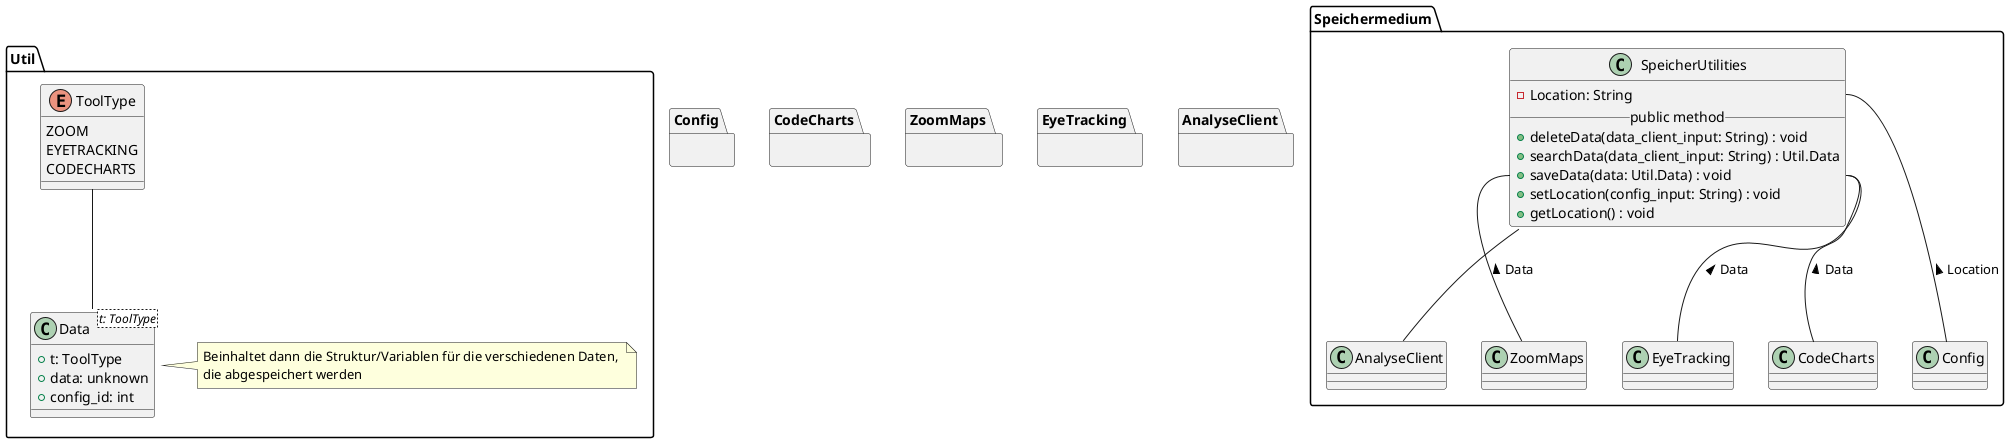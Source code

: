 @startuml speichermedium
' === Speichermedium ===
package Speichermedium {
      ' SpeicherUtilities
      class SpeicherUtilities {
         - Location: String
         __public method__
         + deleteData(data_client_input: String) : void
         + searchData(data_client_input: String) : Util.Data
         + saveData(data: Util.Data) : void
         + setLocation(config_input: String) : void
         + getLocation() : void
     }

      

     ' Andere Module
     SpeicherUtilities::Location -- Config : < Location
     SpeicherUtilities::saveData -- CodeCharts : < Data
     SpeicherUtilities::saveData -- ZoomMaps : < Data
     SpeicherUtilities::saveData -- EyeTracking : < Data
     SpeicherUtilities -- AnalyseClient
}

package Util {

class Data<t: ToolType> {
         + t: ToolType
         + data: unknown
         + config_id: int
     }

note right of Data
   Beinhaltet dann die Struktur/Variablen für die verschiedenen Daten, 
   die abgespeichert werden
end note

      

' Interaktionen
ToolType -- Data::type

' ToolType
      enum ToolType {
       ZOOM
       EYETRACKING
       CODECHARTS
     }

}
' Blackboxen / Andere Module
 package Config {}

 package CodeCharts {}

 package ZoomMaps {}

 package EyeTracking {}

 package AnalyseClient {}

@enduml
